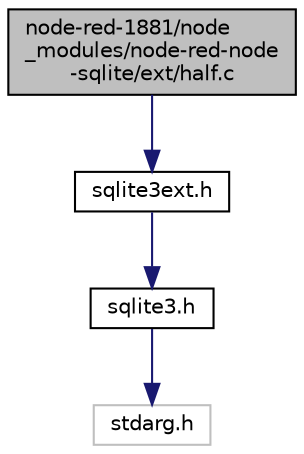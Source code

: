 digraph "node-red-1881/node_modules/node-red-node-sqlite/ext/half.c"
{
  edge [fontname="Helvetica",fontsize="10",labelfontname="Helvetica",labelfontsize="10"];
  node [fontname="Helvetica",fontsize="10",shape=record];
  Node0 [label="node-red-1881/node\l_modules/node-red-node\l-sqlite/ext/half.c",height=0.2,width=0.4,color="black", fillcolor="grey75", style="filled", fontcolor="black"];
  Node0 -> Node1 [color="midnightblue",fontsize="10",style="solid"];
  Node1 [label="sqlite3ext.h",height=0.2,width=0.4,color="black", fillcolor="white", style="filled",URL="$sqlite3ext_8h.html"];
  Node1 -> Node2 [color="midnightblue",fontsize="10",style="solid"];
  Node2 [label="sqlite3.h",height=0.2,width=0.4,color="black", fillcolor="white", style="filled",URL="$sqlite3_8h.html"];
  Node2 -> Node3 [color="midnightblue",fontsize="10",style="solid"];
  Node3 [label="stdarg.h",height=0.2,width=0.4,color="grey75", fillcolor="white", style="filled"];
}
